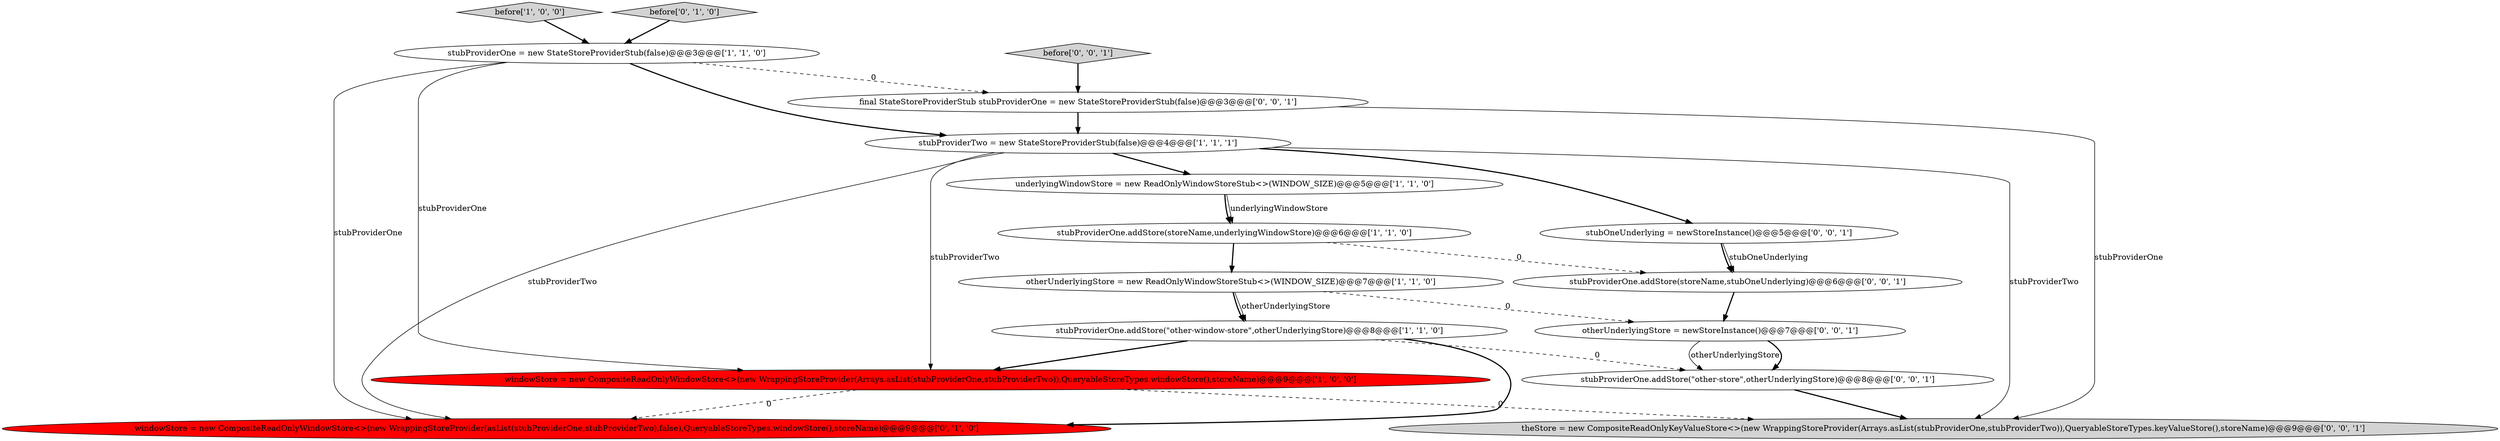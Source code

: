 digraph {
3 [style = filled, label = "stubProviderOne.addStore(storeName,underlyingWindowStore)@@@6@@@['1', '1', '0']", fillcolor = white, shape = ellipse image = "AAA0AAABBB1BBB"];
5 [style = filled, label = "stubProviderOne = new StateStoreProviderStub(false)@@@3@@@['1', '1', '0']", fillcolor = white, shape = ellipse image = "AAA0AAABBB1BBB"];
7 [style = filled, label = "underlyingWindowStore = new ReadOnlyWindowStoreStub<>(WINDOW_SIZE)@@@5@@@['1', '1', '0']", fillcolor = white, shape = ellipse image = "AAA0AAABBB1BBB"];
6 [style = filled, label = "before['1', '0', '0']", fillcolor = lightgray, shape = diamond image = "AAA0AAABBB1BBB"];
1 [style = filled, label = "stubProviderTwo = new StateStoreProviderStub(false)@@@4@@@['1', '1', '1']", fillcolor = white, shape = ellipse image = "AAA0AAABBB1BBB"];
13 [style = filled, label = "stubProviderOne.addStore(storeName,stubOneUnderlying)@@@6@@@['0', '0', '1']", fillcolor = white, shape = ellipse image = "AAA0AAABBB3BBB"];
12 [style = filled, label = "stubProviderOne.addStore(\"other-store\",otherUnderlyingStore)@@@8@@@['0', '0', '1']", fillcolor = white, shape = ellipse image = "AAA0AAABBB3BBB"];
14 [style = filled, label = "final StateStoreProviderStub stubProviderOne = new StateStoreProviderStub(false)@@@3@@@['0', '0', '1']", fillcolor = white, shape = ellipse image = "AAA0AAABBB3BBB"];
11 [style = filled, label = "stubOneUnderlying = newStoreInstance()@@@5@@@['0', '0', '1']", fillcolor = white, shape = ellipse image = "AAA0AAABBB3BBB"];
2 [style = filled, label = "windowStore = new CompositeReadOnlyWindowStore<>(new WrappingStoreProvider(Arrays.asList(stubProviderOne,stubProviderTwo)),QueryableStoreTypes.windowStore(),storeName)@@@9@@@['1', '0', '0']", fillcolor = red, shape = ellipse image = "AAA1AAABBB1BBB"];
4 [style = filled, label = "stubProviderOne.addStore(\"other-window-store\",otherUnderlyingStore)@@@8@@@['1', '1', '0']", fillcolor = white, shape = ellipse image = "AAA0AAABBB1BBB"];
15 [style = filled, label = "otherUnderlyingStore = newStoreInstance()@@@7@@@['0', '0', '1']", fillcolor = white, shape = ellipse image = "AAA0AAABBB3BBB"];
8 [style = filled, label = "windowStore = new CompositeReadOnlyWindowStore<>(new WrappingStoreProvider(asList(stubProviderOne,stubProviderTwo),false),QueryableStoreTypes.windowStore(),storeName)@@@9@@@['0', '1', '0']", fillcolor = red, shape = ellipse image = "AAA1AAABBB2BBB"];
16 [style = filled, label = "theStore = new CompositeReadOnlyKeyValueStore<>(new WrappingStoreProvider(Arrays.asList(stubProviderOne,stubProviderTwo)),QueryableStoreTypes.keyValueStore(),storeName)@@@9@@@['0', '0', '1']", fillcolor = lightgray, shape = ellipse image = "AAA0AAABBB3BBB"];
0 [style = filled, label = "otherUnderlyingStore = new ReadOnlyWindowStoreStub<>(WINDOW_SIZE)@@@7@@@['1', '1', '0']", fillcolor = white, shape = ellipse image = "AAA0AAABBB1BBB"];
10 [style = filled, label = "before['0', '0', '1']", fillcolor = lightgray, shape = diamond image = "AAA0AAABBB3BBB"];
9 [style = filled, label = "before['0', '1', '0']", fillcolor = lightgray, shape = diamond image = "AAA0AAABBB2BBB"];
15->12 [style = solid, label="otherUnderlyingStore"];
5->8 [style = solid, label="stubProviderOne"];
5->14 [style = dashed, label="0"];
0->4 [style = solid, label="otherUnderlyingStore"];
10->14 [style = bold, label=""];
7->3 [style = solid, label="underlyingWindowStore"];
14->16 [style = solid, label="stubProviderOne"];
0->15 [style = dashed, label="0"];
5->2 [style = solid, label="stubProviderOne"];
12->16 [style = bold, label=""];
4->2 [style = bold, label=""];
3->13 [style = dashed, label="0"];
2->8 [style = dashed, label="0"];
1->7 [style = bold, label=""];
7->3 [style = bold, label=""];
3->0 [style = bold, label=""];
14->1 [style = bold, label=""];
1->11 [style = bold, label=""];
11->13 [style = solid, label="stubOneUnderlying"];
4->12 [style = dashed, label="0"];
5->1 [style = bold, label=""];
6->5 [style = bold, label=""];
0->4 [style = bold, label=""];
2->16 [style = dashed, label="0"];
11->13 [style = bold, label=""];
9->5 [style = bold, label=""];
4->8 [style = bold, label=""];
15->12 [style = bold, label=""];
13->15 [style = bold, label=""];
1->16 [style = solid, label="stubProviderTwo"];
1->8 [style = solid, label="stubProviderTwo"];
1->2 [style = solid, label="stubProviderTwo"];
}
